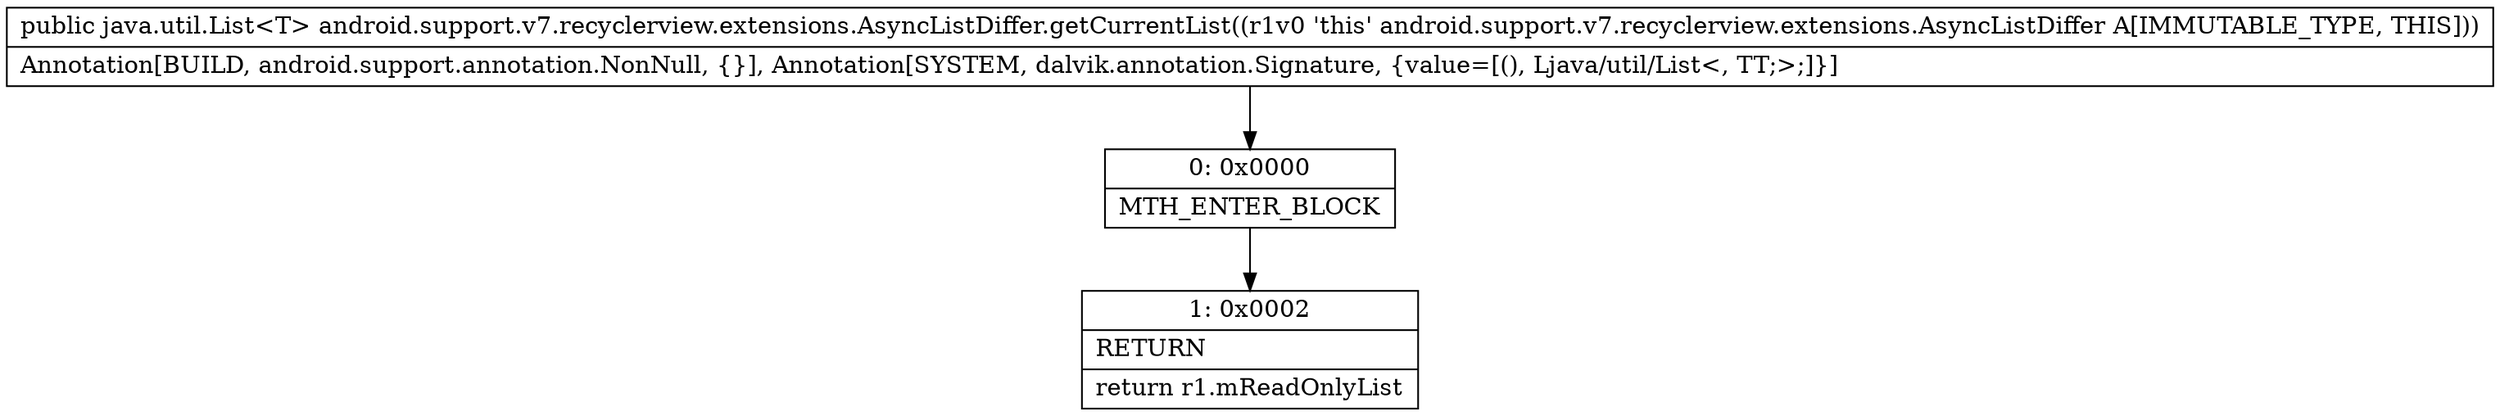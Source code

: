 digraph "CFG forandroid.support.v7.recyclerview.extensions.AsyncListDiffer.getCurrentList()Ljava\/util\/List;" {
Node_0 [shape=record,label="{0\:\ 0x0000|MTH_ENTER_BLOCK\l}"];
Node_1 [shape=record,label="{1\:\ 0x0002|RETURN\l|return r1.mReadOnlyList\l}"];
MethodNode[shape=record,label="{public java.util.List\<T\> android.support.v7.recyclerview.extensions.AsyncListDiffer.getCurrentList((r1v0 'this' android.support.v7.recyclerview.extensions.AsyncListDiffer A[IMMUTABLE_TYPE, THIS]))  | Annotation[BUILD, android.support.annotation.NonNull, \{\}], Annotation[SYSTEM, dalvik.annotation.Signature, \{value=[(), Ljava\/util\/List\<, TT;\>;]\}]\l}"];
MethodNode -> Node_0;
Node_0 -> Node_1;
}

